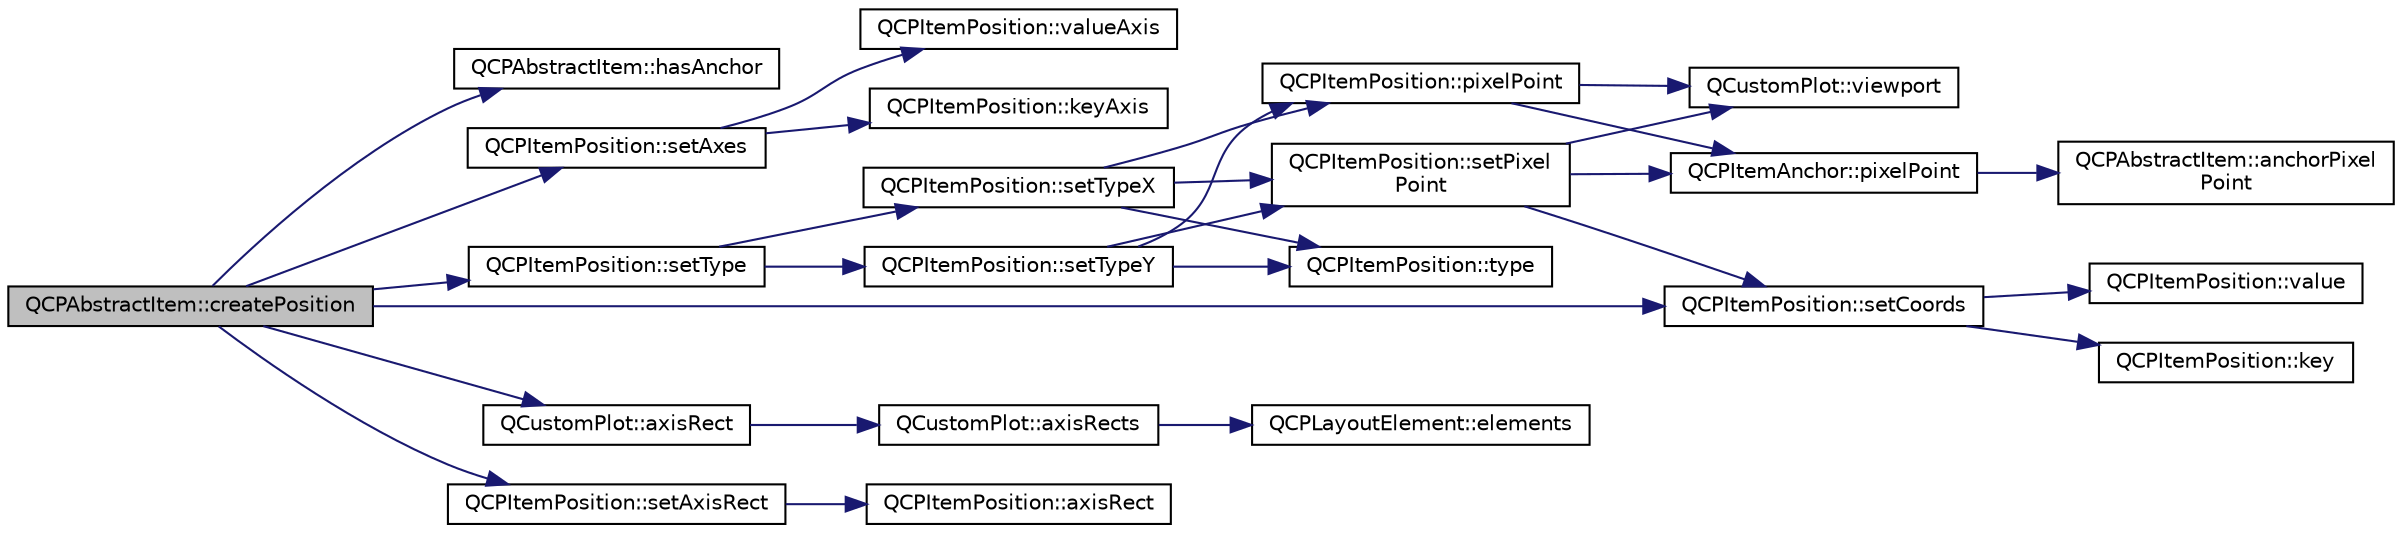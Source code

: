 digraph "QCPAbstractItem::createPosition"
{
  edge [fontname="Helvetica",fontsize="10",labelfontname="Helvetica",labelfontsize="10"];
  node [fontname="Helvetica",fontsize="10",shape=record];
  rankdir="LR";
  Node1 [label="QCPAbstractItem::createPosition",height=0.2,width=0.4,color="black", fillcolor="grey75", style="filled", fontcolor="black"];
  Node1 -> Node2 [color="midnightblue",fontsize="10",style="solid",fontname="Helvetica"];
  Node2 [label="QCPAbstractItem::hasAnchor",height=0.2,width=0.4,color="black", fillcolor="white", style="filled",URL="$class_q_c_p_abstract_item.html#acbce9e5ba5252541d19db0c40303357a"];
  Node1 -> Node3 [color="midnightblue",fontsize="10",style="solid",fontname="Helvetica"];
  Node3 [label="QCPItemPosition::setAxes",height=0.2,width=0.4,color="black", fillcolor="white", style="filled",URL="$class_q_c_p_item_position.html#a2185f45c75ac8cb9be89daeaaad50e37"];
  Node3 -> Node4 [color="midnightblue",fontsize="10",style="solid",fontname="Helvetica"];
  Node4 [label="QCPItemPosition::keyAxis",height=0.2,width=0.4,color="black", fillcolor="white", style="filled",URL="$class_q_c_p_item_position.html#ab99de7ae5766d246defb2de9f47eaf51"];
  Node3 -> Node5 [color="midnightblue",fontsize="10",style="solid",fontname="Helvetica"];
  Node5 [label="QCPItemPosition::valueAxis",height=0.2,width=0.4,color="black", fillcolor="white", style="filled",URL="$class_q_c_p_item_position.html#a8d3a039fb2e69df86b4015daa30dfd2d"];
  Node1 -> Node6 [color="midnightblue",fontsize="10",style="solid",fontname="Helvetica"];
  Node6 [label="QCPItemPosition::setType",height=0.2,width=0.4,color="black", fillcolor="white", style="filled",URL="$class_q_c_p_item_position.html#aa476abf71ed8fa4c537457ebb1a754ad"];
  Node6 -> Node7 [color="midnightblue",fontsize="10",style="solid",fontname="Helvetica"];
  Node7 [label="QCPItemPosition::setTypeX",height=0.2,width=0.4,color="black", fillcolor="white", style="filled",URL="$class_q_c_p_item_position.html#a2113b2351d6d00457fb3559a4e20c3ea"];
  Node7 -> Node8 [color="midnightblue",fontsize="10",style="solid",fontname="Helvetica"];
  Node8 [label="QCPItemPosition::pixelPoint",height=0.2,width=0.4,color="black", fillcolor="white", style="filled",URL="$class_q_c_p_item_position.html#ae490f9c76ee2ba33752c495d3b6e8fb5"];
  Node8 -> Node9 [color="midnightblue",fontsize="10",style="solid",fontname="Helvetica"];
  Node9 [label="QCPItemAnchor::pixelPoint",height=0.2,width=0.4,color="black", fillcolor="white", style="filled",URL="$class_q_c_p_item_anchor.html#ae92def8f9297c5d73f5806c586517bb3"];
  Node9 -> Node10 [color="midnightblue",fontsize="10",style="solid",fontname="Helvetica"];
  Node10 [label="QCPAbstractItem::anchorPixel\lPoint",height=0.2,width=0.4,color="black", fillcolor="white", style="filled",URL="$class_q_c_p_abstract_item.html#a94bde62b8a2fc133666dcbb8035deeed"];
  Node8 -> Node11 [color="midnightblue",fontsize="10",style="solid",fontname="Helvetica"];
  Node11 [label="QCustomPlot::viewport",height=0.2,width=0.4,color="black", fillcolor="white", style="filled",URL="$class_q_custom_plot.html#a953ecdbc28018e7e84cb6213ad3d88c2"];
  Node7 -> Node12 [color="midnightblue",fontsize="10",style="solid",fontname="Helvetica"];
  Node12 [label="QCPItemPosition::type",height=0.2,width=0.4,color="black", fillcolor="white", style="filled",URL="$class_q_c_p_item_position.html#aecb709d72c9aa334a7f62e2c9e0b5d60"];
  Node7 -> Node13 [color="midnightblue",fontsize="10",style="solid",fontname="Helvetica"];
  Node13 [label="QCPItemPosition::setPixel\lPoint",height=0.2,width=0.4,color="black", fillcolor="white", style="filled",URL="$class_q_c_p_item_position.html#ab404e56d9ac2ac2df0382c57933a71ef"];
  Node13 -> Node9 [color="midnightblue",fontsize="10",style="solid",fontname="Helvetica"];
  Node13 -> Node11 [color="midnightblue",fontsize="10",style="solid",fontname="Helvetica"];
  Node13 -> Node14 [color="midnightblue",fontsize="10",style="solid",fontname="Helvetica"];
  Node14 [label="QCPItemPosition::setCoords",height=0.2,width=0.4,color="black", fillcolor="white", style="filled",URL="$class_q_c_p_item_position.html#aa988ba4e87ab684c9021017dcaba945f"];
  Node14 -> Node15 [color="midnightblue",fontsize="10",style="solid",fontname="Helvetica"];
  Node15 [label="QCPItemPosition::key",height=0.2,width=0.4,color="black", fillcolor="white", style="filled",URL="$class_q_c_p_item_position.html#ac3cb2bddf5f89e5181830be30b93d090"];
  Node14 -> Node16 [color="midnightblue",fontsize="10",style="solid",fontname="Helvetica"];
  Node16 [label="QCPItemPosition::value",height=0.2,width=0.4,color="black", fillcolor="white", style="filled",URL="$class_q_c_p_item_position.html#a6817f7356d3a2b63e8446c6b6106dae1"];
  Node6 -> Node17 [color="midnightblue",fontsize="10",style="solid",fontname="Helvetica"];
  Node17 [label="QCPItemPosition::setTypeY",height=0.2,width=0.4,color="black", fillcolor="white", style="filled",URL="$class_q_c_p_item_position.html#ac2a454aa5a54c1615c50686601ec4510"];
  Node17 -> Node8 [color="midnightblue",fontsize="10",style="solid",fontname="Helvetica"];
  Node17 -> Node12 [color="midnightblue",fontsize="10",style="solid",fontname="Helvetica"];
  Node17 -> Node13 [color="midnightblue",fontsize="10",style="solid",fontname="Helvetica"];
  Node1 -> Node18 [color="midnightblue",fontsize="10",style="solid",fontname="Helvetica"];
  Node18 [label="QCustomPlot::axisRect",height=0.2,width=0.4,color="black", fillcolor="white", style="filled",URL="$class_q_custom_plot.html#a4a37a1add5fe63060ac518cf0a4c4050"];
  Node18 -> Node19 [color="midnightblue",fontsize="10",style="solid",fontname="Helvetica"];
  Node19 [label="QCustomPlot::axisRects",height=0.2,width=0.4,color="black", fillcolor="white", style="filled",URL="$class_q_custom_plot.html#afd67094aaeccbc5719761348b2d8c891"];
  Node19 -> Node20 [color="midnightblue",fontsize="10",style="solid",fontname="Helvetica"];
  Node20 [label="QCPLayoutElement::elements",height=0.2,width=0.4,color="black", fillcolor="white", style="filled",URL="$class_q_c_p_layout_element.html#a311d60d78e62ef8eaaedb1b6ceb9e788"];
  Node1 -> Node21 [color="midnightblue",fontsize="10",style="solid",fontname="Helvetica"];
  Node21 [label="QCPItemPosition::setAxisRect",height=0.2,width=0.4,color="black", fillcolor="white", style="filled",URL="$class_q_c_p_item_position.html#a0cd9b326fb324710169e92e8ca0041c2"];
  Node21 -> Node22 [color="midnightblue",fontsize="10",style="solid",fontname="Helvetica"];
  Node22 [label="QCPItemPosition::axisRect",height=0.2,width=0.4,color="black", fillcolor="white", style="filled",URL="$class_q_c_p_item_position.html#a7f10fa702a324880cc4de958f434cec7"];
  Node1 -> Node14 [color="midnightblue",fontsize="10",style="solid",fontname="Helvetica"];
}
